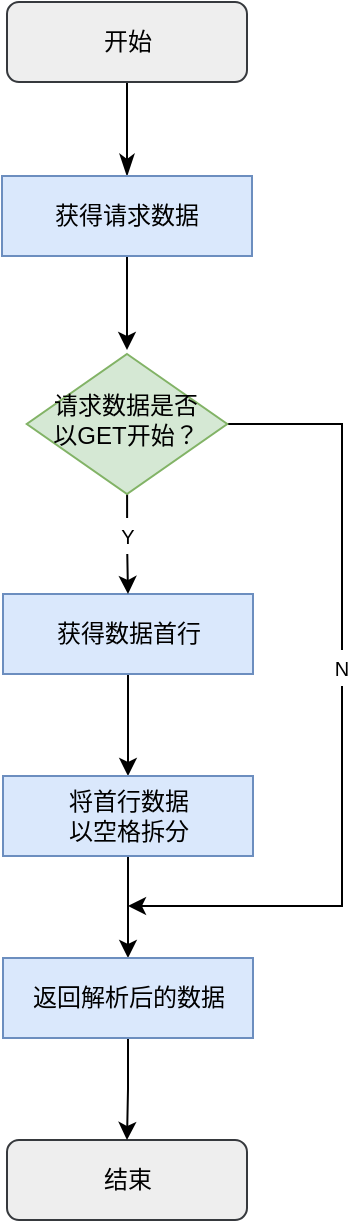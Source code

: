 <mxfile version="22.1.4" type="github">
  <diagram id="C5RBs43oDa-KdzZeNtuy" name="Page-1">
    <mxGraphModel dx="1015" dy="543" grid="1" gridSize="1" guides="1" tooltips="1" connect="1" arrows="1" fold="1" page="1" pageScale="1" pageWidth="827" pageHeight="1169" math="0" shadow="0">
      <root>
        <mxCell id="WIyWlLk6GJQsqaUBKTNV-0" />
        <mxCell id="WIyWlLk6GJQsqaUBKTNV-1" parent="WIyWlLk6GJQsqaUBKTNV-0" />
        <mxCell id="IcX0CtYrrcFUlrH8vi67-0" value="" style="rounded=0;html=1;jettySize=auto;orthogonalLoop=1;fontSize=11;endArrow=classicThin;endFill=1;endSize=8;strokeWidth=1;shadow=0;labelBackgroundColor=none;edgeStyle=orthogonalEdgeStyle;movable=1;resizable=1;rotatable=1;deletable=1;editable=1;locked=0;connectable=1;entryX=0.5;entryY=0;entryDx=0;entryDy=0;" edge="1" parent="WIyWlLk6GJQsqaUBKTNV-1" source="IcX0CtYrrcFUlrH8vi67-1" target="IcX0CtYrrcFUlrH8vi67-3">
          <mxGeometry relative="1" as="geometry">
            <mxPoint x="188.5" y="111" as="targetPoint" />
          </mxGeometry>
        </mxCell>
        <mxCell id="IcX0CtYrrcFUlrH8vi67-1" value="开始" style="rounded=1;whiteSpace=wrap;html=1;fontSize=12;glass=0;strokeWidth=1;shadow=0;fillColor=#eeeeee;strokeColor=#36393d;" vertex="1" parent="WIyWlLk6GJQsqaUBKTNV-1">
          <mxGeometry x="128.5" y="30" width="120" height="40" as="geometry" />
        </mxCell>
        <mxCell id="IcX0CtYrrcFUlrH8vi67-2" value="" style="edgeStyle=orthogonalEdgeStyle;rounded=0;orthogonalLoop=1;jettySize=auto;html=1;" edge="1" parent="WIyWlLk6GJQsqaUBKTNV-1" source="IcX0CtYrrcFUlrH8vi67-3">
          <mxGeometry relative="1" as="geometry">
            <mxPoint x="188.5" y="204" as="targetPoint" />
          </mxGeometry>
        </mxCell>
        <mxCell id="IcX0CtYrrcFUlrH8vi67-3" value="获得请求数据" style="rounded=0;whiteSpace=wrap;html=1;fillColor=#dae8fc;strokeColor=#6c8ebf;" vertex="1" parent="WIyWlLk6GJQsqaUBKTNV-1">
          <mxGeometry x="126" y="117" width="125" height="40" as="geometry" />
        </mxCell>
        <mxCell id="IcX0CtYrrcFUlrH8vi67-22" value="" style="edgeStyle=orthogonalEdgeStyle;rounded=0;orthogonalLoop=1;jettySize=auto;html=1;" edge="1" parent="WIyWlLk6GJQsqaUBKTNV-1" source="IcX0CtYrrcFUlrH8vi67-17" target="IcX0CtYrrcFUlrH8vi67-18">
          <mxGeometry relative="1" as="geometry" />
        </mxCell>
        <mxCell id="IcX0CtYrrcFUlrH8vi67-17" value="获得数据首行" style="rounded=0;whiteSpace=wrap;html=1;fillColor=#dae8fc;strokeColor=#6c8ebf;" vertex="1" parent="WIyWlLk6GJQsqaUBKTNV-1">
          <mxGeometry x="126.5" y="326" width="125" height="40" as="geometry" />
        </mxCell>
        <mxCell id="IcX0CtYrrcFUlrH8vi67-25" value="" style="edgeStyle=orthogonalEdgeStyle;rounded=0;orthogonalLoop=1;jettySize=auto;html=1;" edge="1" parent="WIyWlLk6GJQsqaUBKTNV-1" source="IcX0CtYrrcFUlrH8vi67-18" target="IcX0CtYrrcFUlrH8vi67-24">
          <mxGeometry relative="1" as="geometry" />
        </mxCell>
        <mxCell id="IcX0CtYrrcFUlrH8vi67-18" value="将首行数据&lt;br&gt;以空格拆分" style="rounded=0;whiteSpace=wrap;html=1;fillColor=#dae8fc;strokeColor=#6c8ebf;" vertex="1" parent="WIyWlLk6GJQsqaUBKTNV-1">
          <mxGeometry x="126.5" y="417" width="125" height="40" as="geometry" />
        </mxCell>
        <mxCell id="IcX0CtYrrcFUlrH8vi67-21" value="" style="edgeStyle=orthogonalEdgeStyle;rounded=0;orthogonalLoop=1;jettySize=auto;html=1;" edge="1" parent="WIyWlLk6GJQsqaUBKTNV-1" source="IcX0CtYrrcFUlrH8vi67-19" target="IcX0CtYrrcFUlrH8vi67-17">
          <mxGeometry relative="1" as="geometry" />
        </mxCell>
        <mxCell id="IcX0CtYrrcFUlrH8vi67-28" value="" style="edgeStyle=orthogonalEdgeStyle;rounded=0;orthogonalLoop=1;jettySize=auto;html=1;" edge="1" parent="WIyWlLk6GJQsqaUBKTNV-1" source="IcX0CtYrrcFUlrH8vi67-19">
          <mxGeometry relative="1" as="geometry">
            <mxPoint x="189" y="482" as="targetPoint" />
            <Array as="points">
              <mxPoint x="296" y="241" />
              <mxPoint x="296" y="482" />
              <mxPoint x="190" y="482" />
            </Array>
          </mxGeometry>
        </mxCell>
        <mxCell id="IcX0CtYrrcFUlrH8vi67-19" value="请求数据是否&lt;br&gt;以GET开始？" style="rhombus;whiteSpace=wrap;html=1;shadow=0;fontFamily=Helvetica;fontSize=12;align=center;strokeWidth=1;spacing=6;spacingTop=-4;fillColor=#d5e8d4;strokeColor=#82b366;" vertex="1" parent="WIyWlLk6GJQsqaUBKTNV-1">
          <mxGeometry x="138.38" y="206" width="100.25" height="70" as="geometry" />
        </mxCell>
        <mxCell id="IcX0CtYrrcFUlrH8vi67-20" value="&lt;font style=&quot;font-size: 10px;&quot;&gt;Y&lt;/font&gt;" style="text;html=1;strokeColor=none;fillColor=default;align=center;verticalAlign=middle;whiteSpace=wrap;rounded=0;" vertex="1" parent="WIyWlLk6GJQsqaUBKTNV-1">
          <mxGeometry x="179" y="288" width="20" height="18" as="geometry" />
        </mxCell>
        <mxCell id="IcX0CtYrrcFUlrH8vi67-23" value="结束" style="rounded=1;whiteSpace=wrap;html=1;fontSize=12;glass=0;strokeWidth=1;shadow=0;fillColor=#eeeeee;strokeColor=#36393d;" vertex="1" parent="WIyWlLk6GJQsqaUBKTNV-1">
          <mxGeometry x="128.5" y="599" width="120" height="40" as="geometry" />
        </mxCell>
        <mxCell id="IcX0CtYrrcFUlrH8vi67-26" value="" style="edgeStyle=orthogonalEdgeStyle;rounded=0;orthogonalLoop=1;jettySize=auto;html=1;" edge="1" parent="WIyWlLk6GJQsqaUBKTNV-1" source="IcX0CtYrrcFUlrH8vi67-24" target="IcX0CtYrrcFUlrH8vi67-23">
          <mxGeometry relative="1" as="geometry" />
        </mxCell>
        <mxCell id="IcX0CtYrrcFUlrH8vi67-24" value="返回解析后的数据" style="rounded=0;whiteSpace=wrap;html=1;fillColor=#dae8fc;strokeColor=#6c8ebf;" vertex="1" parent="WIyWlLk6GJQsqaUBKTNV-1">
          <mxGeometry x="126.5" y="508" width="125" height="40" as="geometry" />
        </mxCell>
        <mxCell id="IcX0CtYrrcFUlrH8vi67-29" value="&lt;font style=&quot;font-size: 10px;&quot;&gt;N&lt;/font&gt;" style="text;html=1;strokeColor=none;fillColor=default;align=center;verticalAlign=middle;whiteSpace=wrap;rounded=0;" vertex="1" parent="WIyWlLk6GJQsqaUBKTNV-1">
          <mxGeometry x="286" y="354" width="20" height="18" as="geometry" />
        </mxCell>
      </root>
    </mxGraphModel>
  </diagram>
</mxfile>
